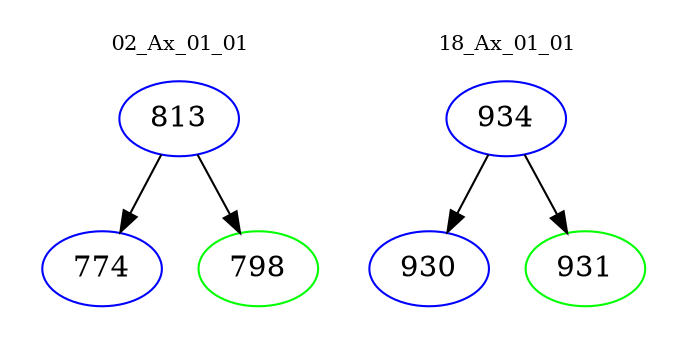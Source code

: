 digraph{
subgraph cluster_0 {
color = white
label = "02_Ax_01_01";
fontsize=10;
T0_813 [label="813", color="blue"]
T0_813 -> T0_774 [color="black"]
T0_774 [label="774", color="blue"]
T0_813 -> T0_798 [color="black"]
T0_798 [label="798", color="green"]
}
subgraph cluster_1 {
color = white
label = "18_Ax_01_01";
fontsize=10;
T1_934 [label="934", color="blue"]
T1_934 -> T1_930 [color="black"]
T1_930 [label="930", color="blue"]
T1_934 -> T1_931 [color="black"]
T1_931 [label="931", color="green"]
}
}
